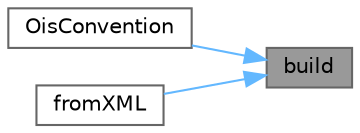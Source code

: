 digraph "build"
{
 // INTERACTIVE_SVG=YES
 // LATEX_PDF_SIZE
  bgcolor="transparent";
  edge [fontname=Helvetica,fontsize=10,labelfontname=Helvetica,labelfontsize=10];
  node [fontname=Helvetica,fontsize=10,shape=box,height=0.2,width=0.4];
  rankdir="RL";
  Node1 [label="build",height=0.2,width=0.4,color="gray40", fillcolor="grey60", style="filled", fontcolor="black",tooltip=" "];
  Node1 -> Node2 [dir="back",color="steelblue1",style="solid"];
  Node2 [label="OisConvention",height=0.2,width=0.4,color="grey40", fillcolor="white", style="filled",URL="$classore_1_1data_1_1_ois_convention.html#a39b6bb0f4aba9408f5903cae68fbfce4",tooltip="Detailed constructor."];
  Node1 -> Node3 [dir="back",color="steelblue1",style="solid"];
  Node3 [label="fromXML",height=0.2,width=0.4,color="grey40", fillcolor="white", style="filled",URL="$classore_1_1data_1_1_ois_convention.html#a7741ae0fc924943de5bfe02928262eb7",tooltip=" "];
}
